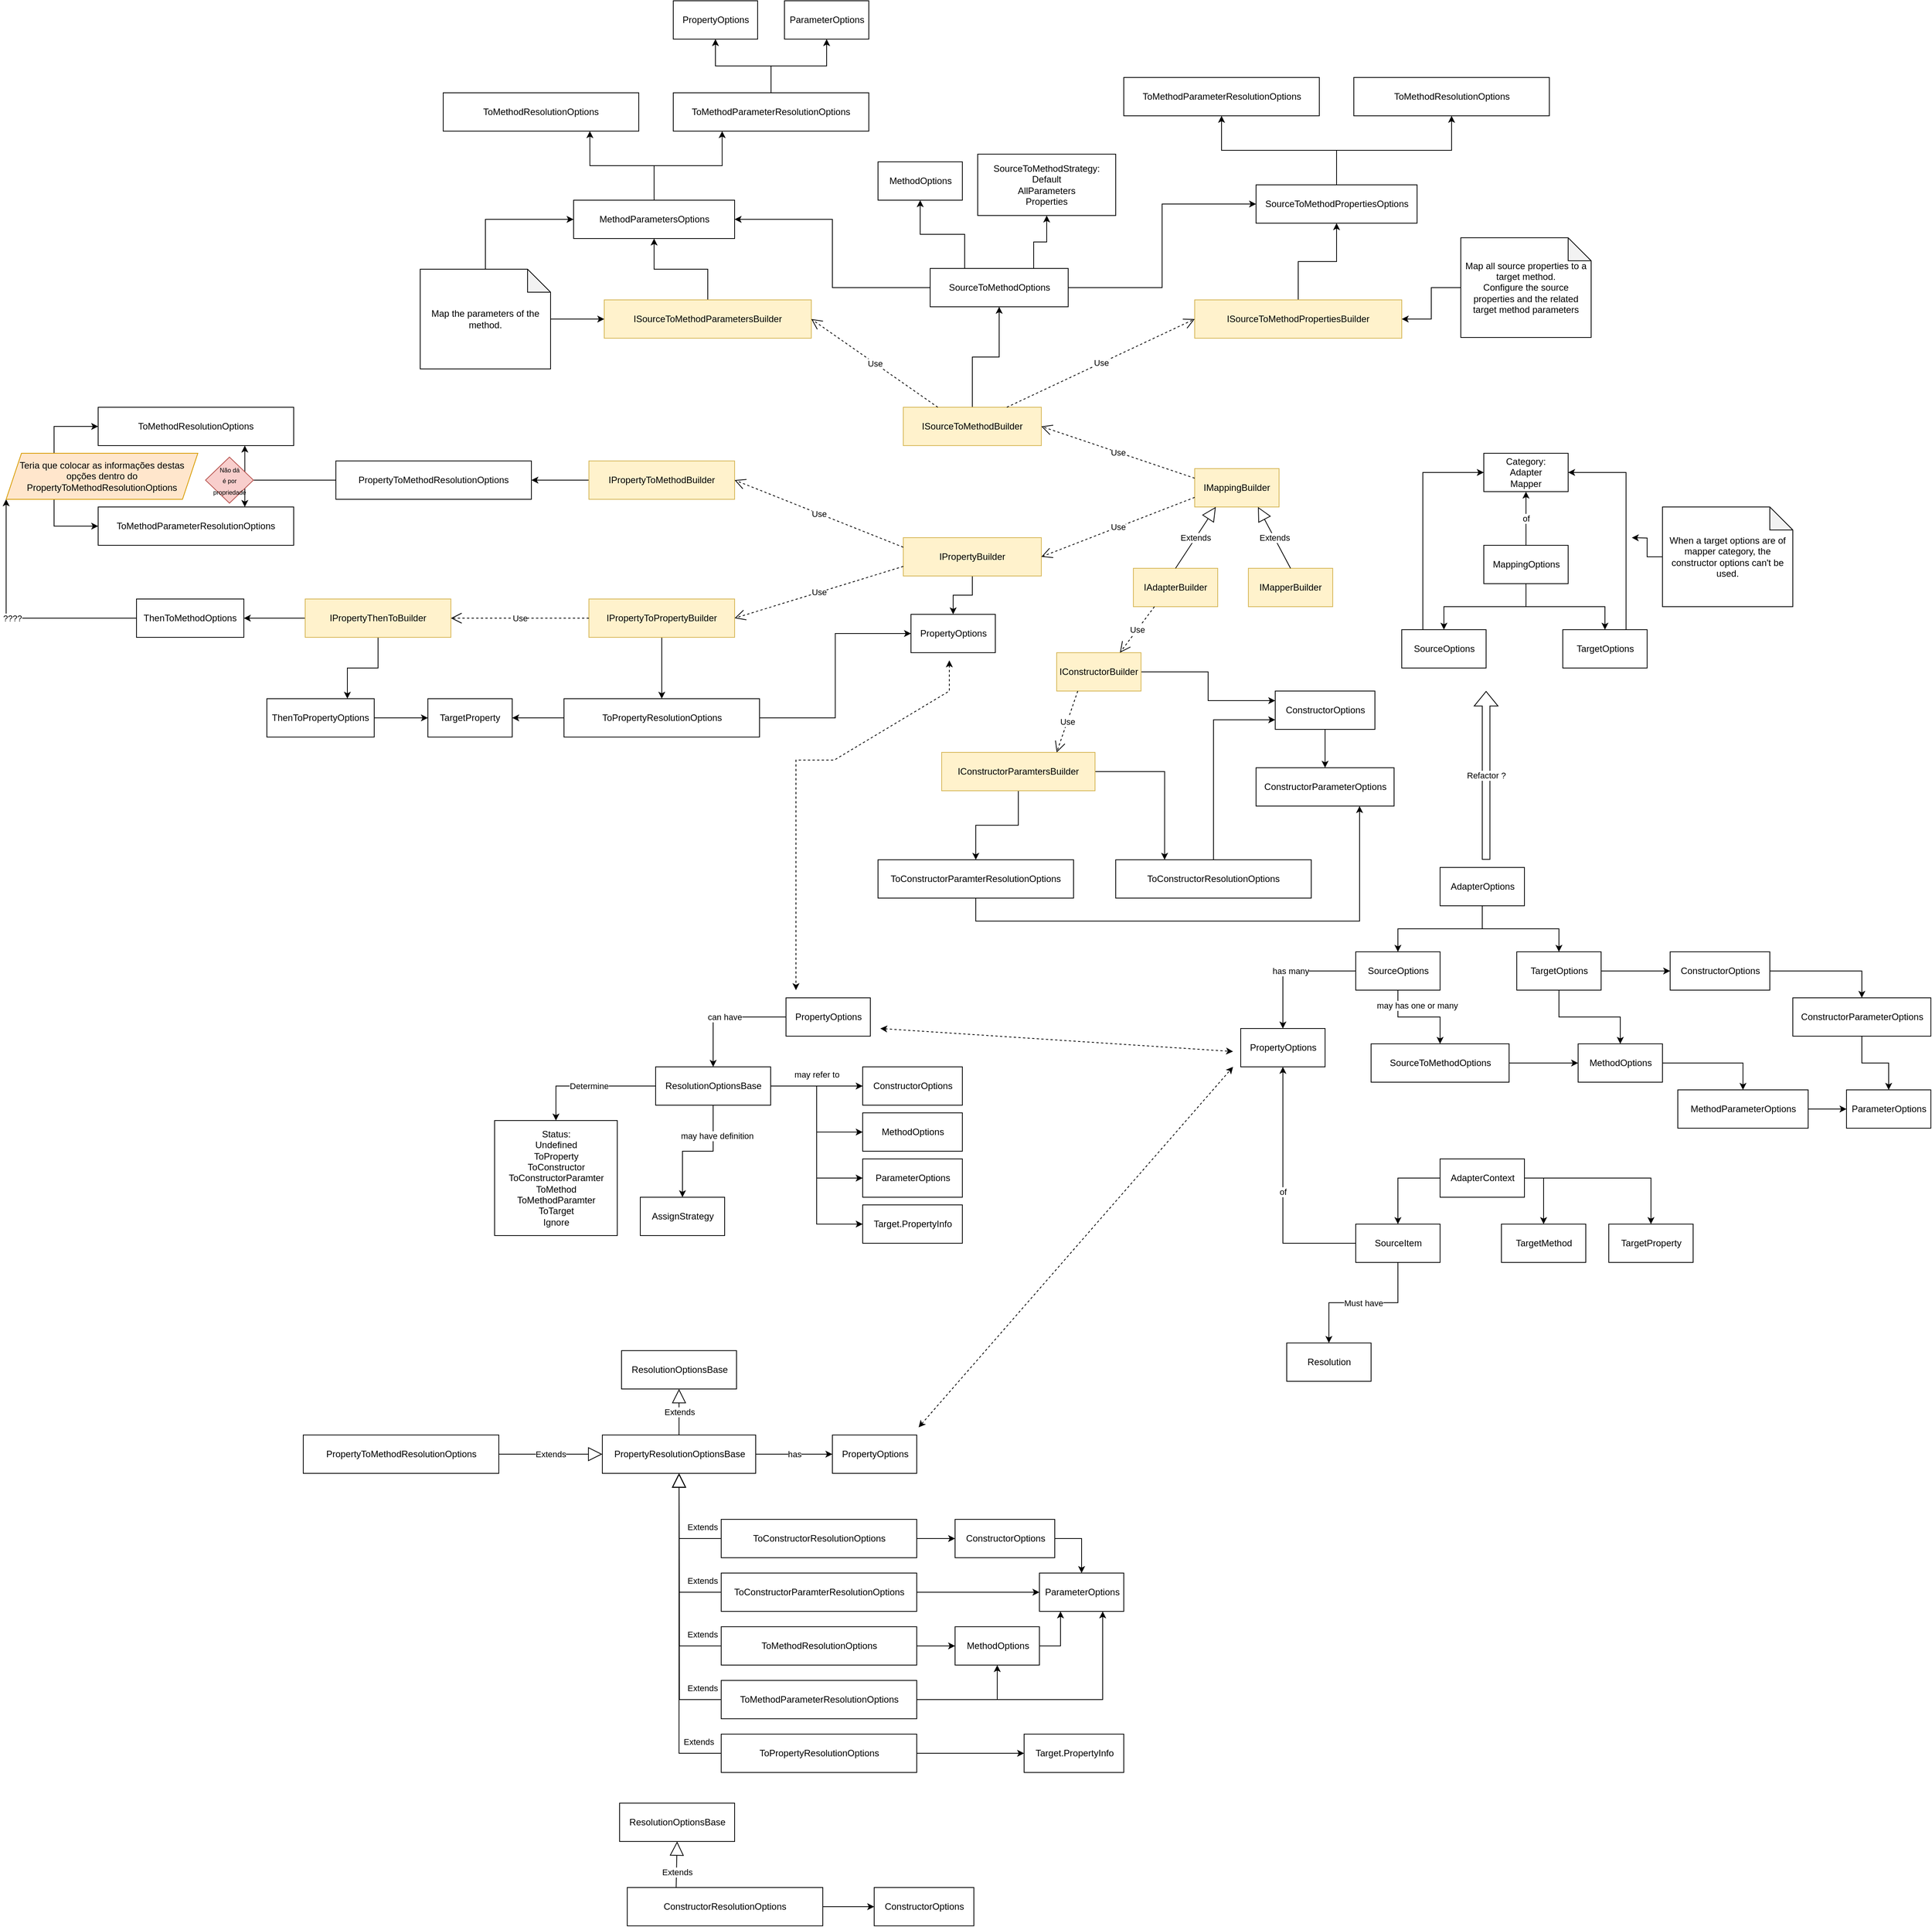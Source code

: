 <mxfile version="21.2.1" type="device">
  <diagram id="vq_wv0zzuL_Xbn3miVv_" name="Page-1">
    <mxGraphModel dx="3014" dy="1997" grid="1" gridSize="10" guides="1" tooltips="1" connect="1" arrows="1" fold="1" page="1" pageScale="1" pageWidth="827" pageHeight="1169" math="0" shadow="0">
      <root>
        <mxCell id="0" />
        <mxCell id="1" parent="0" />
        <mxCell id="pXdWZ2ubozuwfG-sVawZ-10" style="edgeStyle=orthogonalEdgeStyle;rounded=0;orthogonalLoop=1;jettySize=auto;html=1;entryX=0.5;entryY=0;entryDx=0;entryDy=0;" parent="1" source="pXdWZ2ubozuwfG-sVawZ-4" target="pXdWZ2ubozuwfG-sVawZ-8" edge="1">
          <mxGeometry relative="1" as="geometry" />
        </mxCell>
        <mxCell id="pXdWZ2ubozuwfG-sVawZ-11" style="edgeStyle=orthogonalEdgeStyle;rounded=0;orthogonalLoop=1;jettySize=auto;html=1;entryX=0.5;entryY=0;entryDx=0;entryDy=0;" parent="1" source="pXdWZ2ubozuwfG-sVawZ-4" target="pXdWZ2ubozuwfG-sVawZ-9" edge="1">
          <mxGeometry relative="1" as="geometry" />
        </mxCell>
        <mxCell id="pXdWZ2ubozuwfG-sVawZ-4" value="AdapterOptions" style="html=1;" parent="1" vertex="1">
          <mxGeometry x="320" y="70" width="110" height="50" as="geometry" />
        </mxCell>
        <mxCell id="pXdWZ2ubozuwfG-sVawZ-19" style="edgeStyle=orthogonalEdgeStyle;rounded=0;orthogonalLoop=1;jettySize=auto;html=1;entryX=0.5;entryY=0;entryDx=0;entryDy=0;" parent="1" source="pXdWZ2ubozuwfG-sVawZ-6" target="1iRqJwAMtjNGi-ZVY9wi-13" edge="1">
          <mxGeometry relative="1" as="geometry" />
        </mxCell>
        <mxCell id="pXdWZ2ubozuwfG-sVawZ-6" value="ConstructorOptions" style="html=1;" parent="1" vertex="1">
          <mxGeometry x="620" y="180" width="130" height="50" as="geometry" />
        </mxCell>
        <mxCell id="pXdWZ2ubozuwfG-sVawZ-16" style="edgeStyle=orthogonalEdgeStyle;rounded=0;orthogonalLoop=1;jettySize=auto;html=1;entryX=0;entryY=0.5;entryDx=0;entryDy=0;" parent="1" source="pXdWZ2ubozuwfG-sVawZ-7" target="pXdWZ2ubozuwfG-sVawZ-13" edge="1">
          <mxGeometry relative="1" as="geometry" />
        </mxCell>
        <mxCell id="pXdWZ2ubozuwfG-sVawZ-7" value="SourceToMethodOptions" style="html=1;" parent="1" vertex="1">
          <mxGeometry x="230" y="300" width="180" height="50" as="geometry" />
        </mxCell>
        <mxCell id="pXdWZ2ubozuwfG-sVawZ-15" value="may has one or many" style="edgeStyle=orthogonalEdgeStyle;rounded=0;orthogonalLoop=1;jettySize=auto;html=1;entryX=0.5;entryY=0;entryDx=0;entryDy=0;" parent="1" source="pXdWZ2ubozuwfG-sVawZ-8" target="pXdWZ2ubozuwfG-sVawZ-7" edge="1">
          <mxGeometry x="-0.04" y="15" relative="1" as="geometry">
            <mxPoint as="offset" />
          </mxGeometry>
        </mxCell>
        <mxCell id="pXdWZ2ubozuwfG-sVawZ-21" value="has many" style="edgeStyle=orthogonalEdgeStyle;rounded=0;orthogonalLoop=1;jettySize=auto;html=1;entryX=0.5;entryY=0;entryDx=0;entryDy=0;" parent="1" source="pXdWZ2ubozuwfG-sVawZ-8" target="pXdWZ2ubozuwfG-sVawZ-20" edge="1">
          <mxGeometry relative="1" as="geometry" />
        </mxCell>
        <mxCell id="pXdWZ2ubozuwfG-sVawZ-8" value="SourceOptions" style="html=1;" parent="1" vertex="1">
          <mxGeometry x="210" y="180" width="110" height="50" as="geometry" />
        </mxCell>
        <mxCell id="pXdWZ2ubozuwfG-sVawZ-12" style="edgeStyle=orthogonalEdgeStyle;rounded=0;orthogonalLoop=1;jettySize=auto;html=1;entryX=0;entryY=0.5;entryDx=0;entryDy=0;" parent="1" source="pXdWZ2ubozuwfG-sVawZ-9" target="pXdWZ2ubozuwfG-sVawZ-6" edge="1">
          <mxGeometry relative="1" as="geometry" />
        </mxCell>
        <mxCell id="pXdWZ2ubozuwfG-sVawZ-14" style="edgeStyle=orthogonalEdgeStyle;rounded=0;orthogonalLoop=1;jettySize=auto;html=1;entryX=0.5;entryY=0;entryDx=0;entryDy=0;" parent="1" source="pXdWZ2ubozuwfG-sVawZ-9" target="pXdWZ2ubozuwfG-sVawZ-13" edge="1">
          <mxGeometry relative="1" as="geometry" />
        </mxCell>
        <mxCell id="pXdWZ2ubozuwfG-sVawZ-9" value="TargetOptions" style="html=1;" parent="1" vertex="1">
          <mxGeometry x="420" y="180" width="110" height="50" as="geometry" />
        </mxCell>
        <mxCell id="1iRqJwAMtjNGi-ZVY9wi-15" style="edgeStyle=orthogonalEdgeStyle;rounded=0;orthogonalLoop=1;jettySize=auto;html=1;entryX=0.5;entryY=0;entryDx=0;entryDy=0;" parent="1" source="pXdWZ2ubozuwfG-sVawZ-13" target="1iRqJwAMtjNGi-ZVY9wi-12" edge="1">
          <mxGeometry relative="1" as="geometry" />
        </mxCell>
        <mxCell id="pXdWZ2ubozuwfG-sVawZ-13" value="MethodOptions" style="html=1;" parent="1" vertex="1">
          <mxGeometry x="500" y="300" width="110" height="50" as="geometry" />
        </mxCell>
        <mxCell id="pXdWZ2ubozuwfG-sVawZ-17" value="ParameterOptions" style="html=1;" parent="1" vertex="1">
          <mxGeometry x="850" y="360" width="110" height="50" as="geometry" />
        </mxCell>
        <mxCell id="pXdWZ2ubozuwfG-sVawZ-20" value="PropertyOptions" style="html=1;" parent="1" vertex="1">
          <mxGeometry x="60" y="280" width="110" height="50" as="geometry" />
        </mxCell>
        <mxCell id="pXdWZ2ubozuwfG-sVawZ-28" style="edgeStyle=orthogonalEdgeStyle;rounded=0;orthogonalLoop=1;jettySize=auto;html=1;entryX=0.5;entryY=0;entryDx=0;entryDy=0;exitX=0;exitY=0.5;exitDx=0;exitDy=0;" parent="1" source="pXdWZ2ubozuwfG-sVawZ-22" target="pXdWZ2ubozuwfG-sVawZ-23" edge="1">
          <mxGeometry relative="1" as="geometry" />
        </mxCell>
        <mxCell id="pXdWZ2ubozuwfG-sVawZ-29" style="edgeStyle=orthogonalEdgeStyle;rounded=0;orthogonalLoop=1;jettySize=auto;html=1;entryX=0.5;entryY=0;entryDx=0;entryDy=0;exitX=1;exitY=0.5;exitDx=0;exitDy=0;" parent="1" source="pXdWZ2ubozuwfG-sVawZ-22" target="pXdWZ2ubozuwfG-sVawZ-24" edge="1">
          <mxGeometry relative="1" as="geometry" />
        </mxCell>
        <mxCell id="pXdWZ2ubozuwfG-sVawZ-31" style="edgeStyle=orthogonalEdgeStyle;rounded=0;orthogonalLoop=1;jettySize=auto;html=1;entryX=0.5;entryY=0;entryDx=0;entryDy=0;" parent="1" source="pXdWZ2ubozuwfG-sVawZ-22" target="pXdWZ2ubozuwfG-sVawZ-30" edge="1">
          <mxGeometry relative="1" as="geometry" />
        </mxCell>
        <mxCell id="pXdWZ2ubozuwfG-sVawZ-22" value="AdapterContext" style="html=1;" parent="1" vertex="1">
          <mxGeometry x="320" y="450" width="110" height="50" as="geometry" />
        </mxCell>
        <mxCell id="pXdWZ2ubozuwfG-sVawZ-25" value="of" style="edgeStyle=orthogonalEdgeStyle;rounded=0;orthogonalLoop=1;jettySize=auto;html=1;entryX=0.5;entryY=1;entryDx=0;entryDy=0;" parent="1" source="pXdWZ2ubozuwfG-sVawZ-23" target="pXdWZ2ubozuwfG-sVawZ-20" edge="1">
          <mxGeometry relative="1" as="geometry" />
        </mxCell>
        <mxCell id="pXdWZ2ubozuwfG-sVawZ-27" value="Must have" style="edgeStyle=orthogonalEdgeStyle;rounded=0;orthogonalLoop=1;jettySize=auto;html=1;entryX=0.5;entryY=0;entryDx=0;entryDy=0;exitX=0.5;exitY=1;exitDx=0;exitDy=0;" parent="1" source="pXdWZ2ubozuwfG-sVawZ-23" target="pXdWZ2ubozuwfG-sVawZ-26" edge="1">
          <mxGeometry relative="1" as="geometry" />
        </mxCell>
        <mxCell id="pXdWZ2ubozuwfG-sVawZ-23" value="SourceItem" style="html=1;" parent="1" vertex="1">
          <mxGeometry x="210" y="535" width="110" height="50" as="geometry" />
        </mxCell>
        <mxCell id="pXdWZ2ubozuwfG-sVawZ-24" value="TargetMethod" style="html=1;" parent="1" vertex="1">
          <mxGeometry x="400" y="535" width="110" height="50" as="geometry" />
        </mxCell>
        <mxCell id="pXdWZ2ubozuwfG-sVawZ-26" value="Resolution" style="html=1;" parent="1" vertex="1">
          <mxGeometry x="120" y="690" width="110" height="50" as="geometry" />
        </mxCell>
        <mxCell id="pXdWZ2ubozuwfG-sVawZ-30" value="TargetProperty" style="html=1;" parent="1" vertex="1">
          <mxGeometry x="540" y="535" width="110" height="50" as="geometry" />
        </mxCell>
        <mxCell id="RJ4JzEp8g_9LxDjNHYHR-3" value="can have" style="edgeStyle=orthogonalEdgeStyle;rounded=0;orthogonalLoop=1;jettySize=auto;html=1;entryX=0.5;entryY=0;entryDx=0;entryDy=0;" parent="1" source="RJ4JzEp8g_9LxDjNHYHR-1" target="RJ4JzEp8g_9LxDjNHYHR-2" edge="1">
          <mxGeometry relative="1" as="geometry" />
        </mxCell>
        <mxCell id="RJ4JzEp8g_9LxDjNHYHR-1" value="PropertyOptions" style="html=1;" parent="1" vertex="1">
          <mxGeometry x="-533" y="240" width="110" height="50" as="geometry" />
        </mxCell>
        <mxCell id="RJ4JzEp8g_9LxDjNHYHR-5" value="Determine" style="edgeStyle=orthogonalEdgeStyle;rounded=0;orthogonalLoop=1;jettySize=auto;html=1;entryX=0.5;entryY=0;entryDx=0;entryDy=0;" parent="1" source="RJ4JzEp8g_9LxDjNHYHR-2" target="RJ4JzEp8g_9LxDjNHYHR-4" edge="1">
          <mxGeometry relative="1" as="geometry" />
        </mxCell>
        <mxCell id="RJ4JzEp8g_9LxDjNHYHR-8" value="may have definition" style="edgeStyle=orthogonalEdgeStyle;rounded=0;orthogonalLoop=1;jettySize=auto;html=1;entryX=0.5;entryY=0;entryDx=0;entryDy=0;" parent="1" source="RJ4JzEp8g_9LxDjNHYHR-2" target="RJ4JzEp8g_9LxDjNHYHR-7" edge="1">
          <mxGeometry x="-0.5" y="5" relative="1" as="geometry">
            <mxPoint as="offset" />
          </mxGeometry>
        </mxCell>
        <mxCell id="RJ4JzEp8g_9LxDjNHYHR-16" value="may refer to" style="edgeStyle=orthogonalEdgeStyle;rounded=0;orthogonalLoop=1;jettySize=auto;html=1;entryX=0;entryY=0.5;entryDx=0;entryDy=0;" parent="1" source="RJ4JzEp8g_9LxDjNHYHR-2" target="RJ4JzEp8g_9LxDjNHYHR-10" edge="1">
          <mxGeometry y="15" relative="1" as="geometry">
            <mxPoint as="offset" />
          </mxGeometry>
        </mxCell>
        <mxCell id="RJ4JzEp8g_9LxDjNHYHR-17" style="edgeStyle=orthogonalEdgeStyle;rounded=0;orthogonalLoop=1;jettySize=auto;html=1;entryX=0;entryY=0.5;entryDx=0;entryDy=0;" parent="1" source="RJ4JzEp8g_9LxDjNHYHR-2" target="RJ4JzEp8g_9LxDjNHYHR-13" edge="1">
          <mxGeometry relative="1" as="geometry" />
        </mxCell>
        <mxCell id="RJ4JzEp8g_9LxDjNHYHR-18" style="edgeStyle=orthogonalEdgeStyle;rounded=0;orthogonalLoop=1;jettySize=auto;html=1;entryX=0;entryY=0.5;entryDx=0;entryDy=0;" parent="1" source="RJ4JzEp8g_9LxDjNHYHR-2" target="RJ4JzEp8g_9LxDjNHYHR-14" edge="1">
          <mxGeometry relative="1" as="geometry" />
        </mxCell>
        <mxCell id="RJ4JzEp8g_9LxDjNHYHR-20" style="edgeStyle=orthogonalEdgeStyle;rounded=0;orthogonalLoop=1;jettySize=auto;html=1;entryX=0;entryY=0.5;entryDx=0;entryDy=0;" parent="1" source="RJ4JzEp8g_9LxDjNHYHR-2" target="RJ4JzEp8g_9LxDjNHYHR-19" edge="1">
          <mxGeometry relative="1" as="geometry" />
        </mxCell>
        <mxCell id="RJ4JzEp8g_9LxDjNHYHR-2" value="ResolutionOptionsBase" style="html=1;" parent="1" vertex="1">
          <mxGeometry x="-703" y="330" width="150" height="50" as="geometry" />
        </mxCell>
        <mxCell id="RJ4JzEp8g_9LxDjNHYHR-4" value="Status:&lt;br&gt;Undefined&lt;br&gt;ToProperty&lt;br&gt;ToConstructor&lt;br&gt;ToConstructorParamter&lt;br&gt;ToMethod&lt;br&gt;ToMethodParamter&lt;br&gt;ToTarget&lt;br&gt;Ignore" style="html=1;" parent="1" vertex="1">
          <mxGeometry x="-913" y="400" width="160" height="150" as="geometry" />
        </mxCell>
        <mxCell id="RJ4JzEp8g_9LxDjNHYHR-7" value="AssignStrategy" style="html=1;" parent="1" vertex="1">
          <mxGeometry x="-723" y="500" width="110" height="50" as="geometry" />
        </mxCell>
        <mxCell id="RJ4JzEp8g_9LxDjNHYHR-10" value="ConstructorOptions" style="html=1;" parent="1" vertex="1">
          <mxGeometry x="-433" y="330" width="130" height="50" as="geometry" />
        </mxCell>
        <mxCell id="RJ4JzEp8g_9LxDjNHYHR-13" value="MethodOptions" style="html=1;" parent="1" vertex="1">
          <mxGeometry x="-433" y="390" width="130" height="50" as="geometry" />
        </mxCell>
        <mxCell id="RJ4JzEp8g_9LxDjNHYHR-14" value="ParameterOptions" style="html=1;" parent="1" vertex="1">
          <mxGeometry x="-433" y="450" width="130" height="50" as="geometry" />
        </mxCell>
        <mxCell id="RJ4JzEp8g_9LxDjNHYHR-19" value="Target.PropertyInfo" style="html=1;" parent="1" vertex="1">
          <mxGeometry x="-433" y="510" width="130" height="50" as="geometry" />
        </mxCell>
        <mxCell id="4p3TJnHMyskBEbKvYMfw-4" value="of" style="edgeStyle=orthogonalEdgeStyle;rounded=0;orthogonalLoop=1;jettySize=auto;html=1;entryX=0.5;entryY=1;entryDx=0;entryDy=0;" parent="1" source="4p3TJnHMyskBEbKvYMfw-1" target="4p3TJnHMyskBEbKvYMfw-3" edge="1">
          <mxGeometry relative="1" as="geometry" />
        </mxCell>
        <mxCell id="4p3TJnHMyskBEbKvYMfw-7" style="edgeStyle=orthogonalEdgeStyle;rounded=0;orthogonalLoop=1;jettySize=auto;html=1;entryX=0.5;entryY=0;entryDx=0;entryDy=0;" parent="1" source="4p3TJnHMyskBEbKvYMfw-1" target="4p3TJnHMyskBEbKvYMfw-5" edge="1">
          <mxGeometry relative="1" as="geometry" />
        </mxCell>
        <mxCell id="4p3TJnHMyskBEbKvYMfw-8" style="edgeStyle=orthogonalEdgeStyle;rounded=0;orthogonalLoop=1;jettySize=auto;html=1;entryX=0.5;entryY=0;entryDx=0;entryDy=0;" parent="1" source="4p3TJnHMyskBEbKvYMfw-1" target="4p3TJnHMyskBEbKvYMfw-6" edge="1">
          <mxGeometry relative="1" as="geometry" />
        </mxCell>
        <mxCell id="4p3TJnHMyskBEbKvYMfw-1" value="MappingOptions" style="html=1;" parent="1" vertex="1">
          <mxGeometry x="377" y="-350" width="110" height="50" as="geometry" />
        </mxCell>
        <mxCell id="4p3TJnHMyskBEbKvYMfw-3" value="Category:&lt;br&gt;Adapter&lt;br&gt;Mapper" style="html=1;whiteSpace=wrap;" parent="1" vertex="1">
          <mxGeometry x="377" y="-470" width="110" height="50" as="geometry" />
        </mxCell>
        <mxCell id="4p3TJnHMyskBEbKvYMfw-11" style="edgeStyle=orthogonalEdgeStyle;rounded=0;orthogonalLoop=1;jettySize=auto;html=1;entryX=0;entryY=0.5;entryDx=0;entryDy=0;exitX=0.25;exitY=0;exitDx=0;exitDy=0;" parent="1" source="4p3TJnHMyskBEbKvYMfw-5" target="4p3TJnHMyskBEbKvYMfw-3" edge="1">
          <mxGeometry relative="1" as="geometry" />
        </mxCell>
        <mxCell id="4p3TJnHMyskBEbKvYMfw-5" value="SourceOptions" style="html=1;" parent="1" vertex="1">
          <mxGeometry x="270" y="-240" width="110" height="50" as="geometry" />
        </mxCell>
        <mxCell id="4p3TJnHMyskBEbKvYMfw-12" style="edgeStyle=orthogonalEdgeStyle;rounded=0;orthogonalLoop=1;jettySize=auto;html=1;entryX=1;entryY=0.5;entryDx=0;entryDy=0;exitX=0.75;exitY=0;exitDx=0;exitDy=0;" parent="1" source="4p3TJnHMyskBEbKvYMfw-6" target="4p3TJnHMyskBEbKvYMfw-3" edge="1">
          <mxGeometry relative="1" as="geometry" />
        </mxCell>
        <mxCell id="4p3TJnHMyskBEbKvYMfw-6" value="TargetOptions" style="html=1;" parent="1" vertex="1">
          <mxGeometry x="480" y="-240" width="110" height="50" as="geometry" />
        </mxCell>
        <mxCell id="4p3TJnHMyskBEbKvYMfw-10" value="Refactor ?" style="shape=flexArrow;endArrow=classic;html=1;rounded=0;" parent="1" edge="1">
          <mxGeometry width="50" height="50" relative="1" as="geometry">
            <mxPoint x="380" y="60" as="sourcePoint" />
            <mxPoint x="380" y="-160" as="targetPoint" />
          </mxGeometry>
        </mxCell>
        <mxCell id="4p3TJnHMyskBEbKvYMfw-14" style="edgeStyle=orthogonalEdgeStyle;rounded=0;orthogonalLoop=1;jettySize=auto;html=1;" parent="1" source="4p3TJnHMyskBEbKvYMfw-13" edge="1">
          <mxGeometry relative="1" as="geometry">
            <mxPoint x="570" y="-360" as="targetPoint" />
          </mxGeometry>
        </mxCell>
        <mxCell id="4p3TJnHMyskBEbKvYMfw-13" value="When a target options are of mapper category, the constructor options can&#39;t be used." style="shape=note;whiteSpace=wrap;html=1;backgroundOutline=1;darkOpacity=0.05;" parent="1" vertex="1">
          <mxGeometry x="610" y="-400" width="170" height="130" as="geometry" />
        </mxCell>
        <mxCell id="4p3TJnHMyskBEbKvYMfw-15" value="IMappingBuilder" style="html=1;whiteSpace=wrap;fillColor=#fff2cc;strokeColor=#d6b656;" parent="1" vertex="1">
          <mxGeometry y="-450" width="110" height="50" as="geometry" />
        </mxCell>
        <mxCell id="4p3TJnHMyskBEbKvYMfw-17" value="IAdapterBuilder" style="html=1;whiteSpace=wrap;fillColor=#fff2cc;strokeColor=#d6b656;" parent="1" vertex="1">
          <mxGeometry x="-80" y="-320" width="110" height="50" as="geometry" />
        </mxCell>
        <mxCell id="4p3TJnHMyskBEbKvYMfw-18" value="IMapperBuilder" style="html=1;whiteSpace=wrap;fillColor=#fff2cc;strokeColor=#d6b656;" parent="1" vertex="1">
          <mxGeometry x="70" y="-320" width="110" height="50" as="geometry" />
        </mxCell>
        <mxCell id="4p3TJnHMyskBEbKvYMfw-19" value="Extends" style="endArrow=block;endSize=16;endFill=0;html=1;rounded=0;entryX=0.25;entryY=1;entryDx=0;entryDy=0;exitX=0.5;exitY=0;exitDx=0;exitDy=0;" parent="1" source="4p3TJnHMyskBEbKvYMfw-17" target="4p3TJnHMyskBEbKvYMfw-15" edge="1">
          <mxGeometry width="160" relative="1" as="geometry">
            <mxPoint x="-40" y="-370" as="sourcePoint" />
            <mxPoint x="120" y="-370" as="targetPoint" />
          </mxGeometry>
        </mxCell>
        <mxCell id="4p3TJnHMyskBEbKvYMfw-20" value="Extends" style="endArrow=block;endSize=16;endFill=0;html=1;rounded=0;entryX=0.75;entryY=1;entryDx=0;entryDy=0;exitX=0.5;exitY=0;exitDx=0;exitDy=0;" parent="1" source="4p3TJnHMyskBEbKvYMfw-18" target="4p3TJnHMyskBEbKvYMfw-15" edge="1">
          <mxGeometry width="160" relative="1" as="geometry">
            <mxPoint x="-15" y="-330" as="sourcePoint" />
            <mxPoint x="38" y="-390" as="targetPoint" />
          </mxGeometry>
        </mxCell>
        <mxCell id="1iRqJwAMtjNGi-ZVY9wi-11" style="edgeStyle=orthogonalEdgeStyle;rounded=0;orthogonalLoop=1;jettySize=auto;html=1;entryX=0;entryY=0.25;entryDx=0;entryDy=0;" parent="1" source="4p3TJnHMyskBEbKvYMfw-21" target="1iRqJwAMtjNGi-ZVY9wi-10" edge="1">
          <mxGeometry relative="1" as="geometry" />
        </mxCell>
        <mxCell id="4p3TJnHMyskBEbKvYMfw-21" value="IConstructorBuilder" style="html=1;whiteSpace=wrap;fillColor=#fff2cc;strokeColor=#d6b656;" parent="1" vertex="1">
          <mxGeometry x="-180" y="-210" width="110" height="50" as="geometry" />
        </mxCell>
        <mxCell id="4p3TJnHMyskBEbKvYMfw-22" value="Use" style="endArrow=open;endSize=12;dashed=1;html=1;rounded=0;exitX=0.25;exitY=1;exitDx=0;exitDy=0;entryX=0.75;entryY=0;entryDx=0;entryDy=0;" parent="1" source="4p3TJnHMyskBEbKvYMfw-17" target="4p3TJnHMyskBEbKvYMfw-21" edge="1">
          <mxGeometry width="160" relative="1" as="geometry">
            <mxPoint x="-90" y="-180" as="sourcePoint" />
            <mxPoint x="70" y="-180" as="targetPoint" />
          </mxGeometry>
        </mxCell>
        <mxCell id="4p3TJnHMyskBEbKvYMfw-36" style="edgeStyle=orthogonalEdgeStyle;rounded=0;orthogonalLoop=1;jettySize=auto;html=1;entryX=0.5;entryY=1;entryDx=0;entryDy=0;" parent="1" source="4p3TJnHMyskBEbKvYMfw-23" target="4p3TJnHMyskBEbKvYMfw-35" edge="1">
          <mxGeometry relative="1" as="geometry" />
        </mxCell>
        <mxCell id="4p3TJnHMyskBEbKvYMfw-23" value="ISourceToMethodBuilder" style="html=1;whiteSpace=wrap;fillColor=#fff2cc;strokeColor=#d6b656;" parent="1" vertex="1">
          <mxGeometry x="-380" y="-530" width="180" height="50" as="geometry" />
        </mxCell>
        <mxCell id="4p3TJnHMyskBEbKvYMfw-34" style="edgeStyle=orthogonalEdgeStyle;rounded=0;orthogonalLoop=1;jettySize=auto;html=1;entryX=0.5;entryY=0;entryDx=0;entryDy=0;" parent="1" source="4p3TJnHMyskBEbKvYMfw-24" target="4p3TJnHMyskBEbKvYMfw-33" edge="1">
          <mxGeometry relative="1" as="geometry" />
        </mxCell>
        <mxCell id="4p3TJnHMyskBEbKvYMfw-24" value="IPropertyBuilder" style="html=1;whiteSpace=wrap;fillColor=#fff2cc;strokeColor=#d6b656;" parent="1" vertex="1">
          <mxGeometry x="-380" y="-360" width="180" height="50" as="geometry" />
        </mxCell>
        <mxCell id="4p3TJnHMyskBEbKvYMfw-25" value="Use" style="endArrow=open;endSize=12;dashed=1;html=1;rounded=0;exitX=0;exitY=0.25;exitDx=0;exitDy=0;entryX=1;entryY=0.5;entryDx=0;entryDy=0;" parent="1" source="4p3TJnHMyskBEbKvYMfw-15" target="4p3TJnHMyskBEbKvYMfw-23" edge="1">
          <mxGeometry width="160" relative="1" as="geometry">
            <mxPoint x="-65" y="-460" as="sourcePoint" />
            <mxPoint x="-110" y="-400" as="targetPoint" />
          </mxGeometry>
        </mxCell>
        <mxCell id="4p3TJnHMyskBEbKvYMfw-26" value="Use" style="endArrow=open;endSize=12;dashed=1;html=1;rounded=0;exitX=0;exitY=0.75;exitDx=0;exitDy=0;entryX=1;entryY=0.5;entryDx=0;entryDy=0;" parent="1" source="4p3TJnHMyskBEbKvYMfw-15" target="4p3TJnHMyskBEbKvYMfw-24" edge="1">
          <mxGeometry width="160" relative="1" as="geometry">
            <mxPoint x="10" y="-427" as="sourcePoint" />
            <mxPoint x="-180" y="-445" as="targetPoint" />
          </mxGeometry>
        </mxCell>
        <mxCell id="wlzRSaJoVuHa8XaDKaRu-43" style="edgeStyle=orthogonalEdgeStyle;rounded=0;orthogonalLoop=1;jettySize=auto;html=1;entryX=0.5;entryY=0;entryDx=0;entryDy=0;" parent="1" source="4p3TJnHMyskBEbKvYMfw-27" target="wlzRSaJoVuHa8XaDKaRu-42" edge="1">
          <mxGeometry relative="1" as="geometry" />
        </mxCell>
        <mxCell id="4p3TJnHMyskBEbKvYMfw-27" value="IPropertyToPropertyBuilder" style="html=1;whiteSpace=wrap;fillColor=#fff2cc;strokeColor=#d6b656;" parent="1" vertex="1">
          <mxGeometry x="-790" y="-280" width="190" height="50" as="geometry" />
        </mxCell>
        <mxCell id="wlzRSaJoVuHa8XaDKaRu-36" style="edgeStyle=orthogonalEdgeStyle;rounded=0;orthogonalLoop=1;jettySize=auto;html=1;entryX=1;entryY=0.5;entryDx=0;entryDy=0;" parent="1" source="4p3TJnHMyskBEbKvYMfw-28" target="wlzRSaJoVuHa8XaDKaRu-35" edge="1">
          <mxGeometry relative="1" as="geometry" />
        </mxCell>
        <mxCell id="4p3TJnHMyskBEbKvYMfw-28" value="IPropertyToMethodBuilder" style="html=1;whiteSpace=wrap;fillColor=#fff2cc;strokeColor=#d6b656;" parent="1" vertex="1">
          <mxGeometry x="-790" y="-460" width="190" height="50" as="geometry" />
        </mxCell>
        <mxCell id="wlzRSaJoVuHa8XaDKaRu-49" style="edgeStyle=orthogonalEdgeStyle;rounded=0;orthogonalLoop=1;jettySize=auto;html=1;entryX=0.75;entryY=0;entryDx=0;entryDy=0;" parent="1" source="4p3TJnHMyskBEbKvYMfw-29" target="wlzRSaJoVuHa8XaDKaRu-48" edge="1">
          <mxGeometry relative="1" as="geometry" />
        </mxCell>
        <mxCell id="wlzRSaJoVuHa8XaDKaRu-52" style="edgeStyle=orthogonalEdgeStyle;rounded=0;orthogonalLoop=1;jettySize=auto;html=1;entryX=1;entryY=0.5;entryDx=0;entryDy=0;" parent="1" source="4p3TJnHMyskBEbKvYMfw-29" target="wlzRSaJoVuHa8XaDKaRu-51" edge="1">
          <mxGeometry relative="1" as="geometry" />
        </mxCell>
        <mxCell id="4p3TJnHMyskBEbKvYMfw-29" value="IPropertyThenToBuilder" style="html=1;whiteSpace=wrap;fillColor=#fff2cc;strokeColor=#d6b656;" parent="1" vertex="1">
          <mxGeometry x="-1160" y="-280" width="190" height="50" as="geometry" />
        </mxCell>
        <mxCell id="4p3TJnHMyskBEbKvYMfw-30" value="Use" style="endArrow=open;endSize=12;dashed=1;html=1;rounded=0;entryX=1;entryY=0.5;entryDx=0;entryDy=0;exitX=0;exitY=0.75;exitDx=0;exitDy=0;" parent="1" source="4p3TJnHMyskBEbKvYMfw-24" target="4p3TJnHMyskBEbKvYMfw-27" edge="1">
          <mxGeometry width="160" relative="1" as="geometry">
            <mxPoint x="-490" y="-300" as="sourcePoint" />
            <mxPoint x="-480" y="-330" as="targetPoint" />
          </mxGeometry>
        </mxCell>
        <mxCell id="4p3TJnHMyskBEbKvYMfw-31" value="Use" style="endArrow=open;endSize=12;dashed=1;html=1;rounded=0;exitX=0;exitY=0.25;exitDx=0;exitDy=0;entryX=1;entryY=0.5;entryDx=0;entryDy=0;" parent="1" source="4p3TJnHMyskBEbKvYMfw-24" target="4p3TJnHMyskBEbKvYMfw-28" edge="1">
          <mxGeometry width="160" relative="1" as="geometry">
            <mxPoint x="-370" y="-337" as="sourcePoint" />
            <mxPoint x="-480" y="-345" as="targetPoint" />
          </mxGeometry>
        </mxCell>
        <mxCell id="4p3TJnHMyskBEbKvYMfw-32" value="Use" style="endArrow=open;endSize=12;dashed=1;html=1;rounded=0;entryX=1;entryY=0.5;entryDx=0;entryDy=0;exitX=0;exitY=0.5;exitDx=0;exitDy=0;" parent="1" source="4p3TJnHMyskBEbKvYMfw-27" target="4p3TJnHMyskBEbKvYMfw-29" edge="1">
          <mxGeometry width="160" relative="1" as="geometry">
            <mxPoint x="-490" y="-330" as="sourcePoint" />
            <mxPoint x="-480" y="-275" as="targetPoint" />
          </mxGeometry>
        </mxCell>
        <mxCell id="4p3TJnHMyskBEbKvYMfw-33" value="PropertyOptions" style="html=1;" parent="1" vertex="1">
          <mxGeometry x="-370" y="-260" width="110" height="50" as="geometry" />
        </mxCell>
        <mxCell id="wlzRSaJoVuHa8XaDKaRu-8" style="edgeStyle=orthogonalEdgeStyle;rounded=0;orthogonalLoop=1;jettySize=auto;html=1;entryX=0.5;entryY=1;entryDx=0;entryDy=0;exitX=0.75;exitY=0;exitDx=0;exitDy=0;" parent="1" source="4p3TJnHMyskBEbKvYMfw-35" target="wlzRSaJoVuHa8XaDKaRu-7" edge="1">
          <mxGeometry relative="1" as="geometry" />
        </mxCell>
        <mxCell id="wlzRSaJoVuHa8XaDKaRu-16" style="edgeStyle=orthogonalEdgeStyle;rounded=0;orthogonalLoop=1;jettySize=auto;html=1;entryX=0.5;entryY=1;entryDx=0;entryDy=0;exitX=0.25;exitY=0;exitDx=0;exitDy=0;" parent="1" source="4p3TJnHMyskBEbKvYMfw-35" target="wlzRSaJoVuHa8XaDKaRu-15" edge="1">
          <mxGeometry relative="1" as="geometry" />
        </mxCell>
        <mxCell id="wlzRSaJoVuHa8XaDKaRu-24" style="edgeStyle=orthogonalEdgeStyle;rounded=0;orthogonalLoop=1;jettySize=auto;html=1;entryX=1;entryY=0.5;entryDx=0;entryDy=0;" parent="1" source="4p3TJnHMyskBEbKvYMfw-35" target="wlzRSaJoVuHa8XaDKaRu-11" edge="1">
          <mxGeometry relative="1" as="geometry" />
        </mxCell>
        <mxCell id="wlzRSaJoVuHa8XaDKaRu-25" style="edgeStyle=orthogonalEdgeStyle;rounded=0;orthogonalLoop=1;jettySize=auto;html=1;exitX=1;exitY=0.5;exitDx=0;exitDy=0;entryX=0;entryY=0.5;entryDx=0;entryDy=0;" parent="1" source="4p3TJnHMyskBEbKvYMfw-35" target="wlzRSaJoVuHa8XaDKaRu-9" edge="1">
          <mxGeometry relative="1" as="geometry" />
        </mxCell>
        <mxCell id="4p3TJnHMyskBEbKvYMfw-35" value="SourceToMethodOptions" style="html=1;" parent="1" vertex="1">
          <mxGeometry x="-345" y="-711" width="180" height="50" as="geometry" />
        </mxCell>
        <mxCell id="4p3TJnHMyskBEbKvYMfw-51" value="has" style="edgeStyle=orthogonalEdgeStyle;rounded=0;orthogonalLoop=1;jettySize=auto;html=1;entryX=0;entryY=0.5;entryDx=0;entryDy=0;" parent="1" source="4p3TJnHMyskBEbKvYMfw-37" target="4p3TJnHMyskBEbKvYMfw-47" edge="1">
          <mxGeometry relative="1" as="geometry" />
        </mxCell>
        <mxCell id="4p3TJnHMyskBEbKvYMfw-37" value="PropertyResolutionOptionsBase" style="html=1;" parent="1" vertex="1">
          <mxGeometry x="-772.5" y="810" width="200" height="50" as="geometry" />
        </mxCell>
        <mxCell id="4p3TJnHMyskBEbKvYMfw-54" style="edgeStyle=orthogonalEdgeStyle;rounded=0;orthogonalLoop=1;jettySize=auto;html=1;entryX=0;entryY=0.5;entryDx=0;entryDy=0;" parent="1" source="4p3TJnHMyskBEbKvYMfw-38" target="4p3TJnHMyskBEbKvYMfw-52" edge="1">
          <mxGeometry relative="1" as="geometry" />
        </mxCell>
        <mxCell id="4p3TJnHMyskBEbKvYMfw-38" value="ToConstructorResolutionOptions" style="html=1;whiteSpace=wrap;" parent="1" vertex="1">
          <mxGeometry x="-617.5" y="920" width="255" height="50" as="geometry" />
        </mxCell>
        <mxCell id="4p3TJnHMyskBEbKvYMfw-39" value="Extends" style="endArrow=block;endSize=16;endFill=0;html=1;rounded=0;entryX=0.5;entryY=1;entryDx=0;entryDy=0;exitX=0;exitY=0.5;exitDx=0;exitDy=0;edgeStyle=orthogonalEdgeStyle;" parent="1" source="4p3TJnHMyskBEbKvYMfw-38" target="4p3TJnHMyskBEbKvYMfw-37" edge="1">
          <mxGeometry x="-0.643" y="-15" width="160" relative="1" as="geometry">
            <mxPoint x="-632.5" y="890" as="sourcePoint" />
            <mxPoint x="-172.5" y="850" as="targetPoint" />
            <mxPoint as="offset" />
          </mxGeometry>
        </mxCell>
        <mxCell id="4p3TJnHMyskBEbKvYMfw-60" style="edgeStyle=orthogonalEdgeStyle;rounded=0;orthogonalLoop=1;jettySize=auto;html=1;entryX=0.75;entryY=1;entryDx=0;entryDy=0;" parent="1" source="4p3TJnHMyskBEbKvYMfw-40" target="4p3TJnHMyskBEbKvYMfw-53" edge="1">
          <mxGeometry relative="1" as="geometry" />
        </mxCell>
        <mxCell id="4p3TJnHMyskBEbKvYMfw-61" style="edgeStyle=orthogonalEdgeStyle;rounded=0;orthogonalLoop=1;jettySize=auto;html=1;entryX=0.5;entryY=1;entryDx=0;entryDy=0;" parent="1" source="4p3TJnHMyskBEbKvYMfw-40" target="4p3TJnHMyskBEbKvYMfw-57" edge="1">
          <mxGeometry relative="1" as="geometry" />
        </mxCell>
        <mxCell id="4p3TJnHMyskBEbKvYMfw-40" value="ToMethodParameterResolutionOptions" style="html=1;whiteSpace=wrap;" parent="1" vertex="1">
          <mxGeometry x="-617.5" y="1130" width="255" height="50" as="geometry" />
        </mxCell>
        <mxCell id="4p3TJnHMyskBEbKvYMfw-56" style="edgeStyle=orthogonalEdgeStyle;rounded=0;orthogonalLoop=1;jettySize=auto;html=1;entryX=0;entryY=0.5;entryDx=0;entryDy=0;" parent="1" source="4p3TJnHMyskBEbKvYMfw-41" target="4p3TJnHMyskBEbKvYMfw-53" edge="1">
          <mxGeometry relative="1" as="geometry" />
        </mxCell>
        <mxCell id="4p3TJnHMyskBEbKvYMfw-41" value="ToConstructorParamterResolutionOptions" style="html=1;whiteSpace=wrap;" parent="1" vertex="1">
          <mxGeometry x="-617.5" y="990" width="255" height="50" as="geometry" />
        </mxCell>
        <mxCell id="4p3TJnHMyskBEbKvYMfw-42" value="Extends" style="endArrow=block;endSize=16;endFill=0;html=1;rounded=0;entryX=0.5;entryY=1;entryDx=0;entryDy=0;exitX=0;exitY=0.5;exitDx=0;exitDy=0;edgeStyle=orthogonalEdgeStyle;" parent="1" source="4p3TJnHMyskBEbKvYMfw-41" target="4p3TJnHMyskBEbKvYMfw-37" edge="1">
          <mxGeometry x="-0.762" y="-15" width="160" relative="1" as="geometry">
            <mxPoint x="-607.5" y="955" as="sourcePoint" />
            <mxPoint x="-662.5" y="870" as="targetPoint" />
            <mxPoint as="offset" />
          </mxGeometry>
        </mxCell>
        <mxCell id="4p3TJnHMyskBEbKvYMfw-58" style="edgeStyle=orthogonalEdgeStyle;rounded=0;orthogonalLoop=1;jettySize=auto;html=1;entryX=0;entryY=0.5;entryDx=0;entryDy=0;" parent="1" source="4p3TJnHMyskBEbKvYMfw-44" target="4p3TJnHMyskBEbKvYMfw-57" edge="1">
          <mxGeometry relative="1" as="geometry" />
        </mxCell>
        <mxCell id="4p3TJnHMyskBEbKvYMfw-44" value="ToMethodResolutionOptions" style="html=1;whiteSpace=wrap;" parent="1" vertex="1">
          <mxGeometry x="-617.5" y="1060" width="255" height="50" as="geometry" />
        </mxCell>
        <mxCell id="4p3TJnHMyskBEbKvYMfw-45" value="Extends" style="endArrow=block;endSize=16;endFill=0;html=1;rounded=0;exitX=0;exitY=0.5;exitDx=0;exitDy=0;edgeStyle=orthogonalEdgeStyle;" parent="1" source="4p3TJnHMyskBEbKvYMfw-44" edge="1">
          <mxGeometry x="-0.821" y="-15" width="160" relative="1" as="geometry">
            <mxPoint x="-607.5" y="1025" as="sourcePoint" />
            <mxPoint x="-672.5" y="860" as="targetPoint" />
            <mxPoint as="offset" />
          </mxGeometry>
        </mxCell>
        <mxCell id="4p3TJnHMyskBEbKvYMfw-46" value="Extends" style="endArrow=block;endSize=16;endFill=0;html=1;rounded=0;exitX=0;exitY=0.5;exitDx=0;exitDy=0;edgeStyle=orthogonalEdgeStyle;" parent="1" source="4p3TJnHMyskBEbKvYMfw-40" edge="1">
          <mxGeometry x="-0.857" y="-15" width="160" relative="1" as="geometry">
            <mxPoint x="-607.5" y="1095" as="sourcePoint" />
            <mxPoint x="-672.5" y="860" as="targetPoint" />
            <mxPoint as="offset" />
          </mxGeometry>
        </mxCell>
        <mxCell id="4p3TJnHMyskBEbKvYMfw-47" value="PropertyOptions" style="html=1;" parent="1" vertex="1">
          <mxGeometry x="-472.5" y="810" width="110" height="50" as="geometry" />
        </mxCell>
        <mxCell id="4p3TJnHMyskBEbKvYMfw-63" style="edgeStyle=orthogonalEdgeStyle;rounded=0;orthogonalLoop=1;jettySize=auto;html=1;entryX=0;entryY=0.5;entryDx=0;entryDy=0;" parent="1" source="4p3TJnHMyskBEbKvYMfw-48" target="4p3TJnHMyskBEbKvYMfw-62" edge="1">
          <mxGeometry relative="1" as="geometry" />
        </mxCell>
        <mxCell id="4p3TJnHMyskBEbKvYMfw-48" value="ToPropertyResolutionOptions" style="html=1;whiteSpace=wrap;" parent="1" vertex="1">
          <mxGeometry x="-617.5" y="1200" width="255" height="50" as="geometry" />
        </mxCell>
        <mxCell id="4p3TJnHMyskBEbKvYMfw-49" value="ResolutionOptionsBase" style="html=1;" parent="1" vertex="1">
          <mxGeometry x="-747.5" y="700" width="150" height="50" as="geometry" />
        </mxCell>
        <mxCell id="4p3TJnHMyskBEbKvYMfw-50" value="Extends" style="endArrow=block;endSize=16;endFill=0;html=1;rounded=0;entryX=0.5;entryY=1;entryDx=0;entryDy=0;exitX=0.5;exitY=0;exitDx=0;exitDy=0;" parent="1" source="4p3TJnHMyskBEbKvYMfw-37" target="4p3TJnHMyskBEbKvYMfw-49" edge="1">
          <mxGeometry width="160" relative="1" as="geometry">
            <mxPoint x="-322.5" y="930" as="sourcePoint" />
            <mxPoint x="-162.5" y="930" as="targetPoint" />
          </mxGeometry>
        </mxCell>
        <mxCell id="4p3TJnHMyskBEbKvYMfw-55" style="edgeStyle=orthogonalEdgeStyle;rounded=0;orthogonalLoop=1;jettySize=auto;html=1;entryX=0.5;entryY=0;entryDx=0;entryDy=0;exitX=1;exitY=0.5;exitDx=0;exitDy=0;" parent="1" source="4p3TJnHMyskBEbKvYMfw-52" target="4p3TJnHMyskBEbKvYMfw-53" edge="1">
          <mxGeometry relative="1" as="geometry" />
        </mxCell>
        <mxCell id="4p3TJnHMyskBEbKvYMfw-52" value="ConstructorOptions" style="html=1;" parent="1" vertex="1">
          <mxGeometry x="-312.5" y="920" width="130" height="50" as="geometry" />
        </mxCell>
        <mxCell id="4p3TJnHMyskBEbKvYMfw-53" value="ParameterOptions" style="html=1;" parent="1" vertex="1">
          <mxGeometry x="-202.5" y="990" width="110" height="50" as="geometry" />
        </mxCell>
        <mxCell id="4p3TJnHMyskBEbKvYMfw-59" style="edgeStyle=orthogonalEdgeStyle;rounded=0;orthogonalLoop=1;jettySize=auto;html=1;entryX=0.25;entryY=1;entryDx=0;entryDy=0;exitX=1;exitY=0.5;exitDx=0;exitDy=0;" parent="1" source="4p3TJnHMyskBEbKvYMfw-57" target="4p3TJnHMyskBEbKvYMfw-53" edge="1">
          <mxGeometry relative="1" as="geometry" />
        </mxCell>
        <mxCell id="4p3TJnHMyskBEbKvYMfw-57" value="MethodOptions" style="html=1;" parent="1" vertex="1">
          <mxGeometry x="-312.5" y="1060" width="110" height="50" as="geometry" />
        </mxCell>
        <mxCell id="4p3TJnHMyskBEbKvYMfw-62" value="Target.PropertyInfo" style="html=1;" parent="1" vertex="1">
          <mxGeometry x="-222.5" y="1200" width="130" height="50" as="geometry" />
        </mxCell>
        <mxCell id="4p3TJnHMyskBEbKvYMfw-64" value="ResolutionOptionsBase" style="html=1;" parent="1" vertex="1">
          <mxGeometry x="-750" y="1290" width="150" height="50" as="geometry" />
        </mxCell>
        <mxCell id="4p3TJnHMyskBEbKvYMfw-67" style="edgeStyle=orthogonalEdgeStyle;rounded=0;orthogonalLoop=1;jettySize=auto;html=1;entryX=0;entryY=0.5;entryDx=0;entryDy=0;" parent="1" source="4p3TJnHMyskBEbKvYMfw-65" target="4p3TJnHMyskBEbKvYMfw-66" edge="1">
          <mxGeometry relative="1" as="geometry" />
        </mxCell>
        <mxCell id="4p3TJnHMyskBEbKvYMfw-65" value="ConstructorResolutionOptions" style="html=1;whiteSpace=wrap;" parent="1" vertex="1">
          <mxGeometry x="-740" y="1400" width="255" height="50" as="geometry" />
        </mxCell>
        <mxCell id="4p3TJnHMyskBEbKvYMfw-66" value="ConstructorOptions" style="html=1;" parent="1" vertex="1">
          <mxGeometry x="-418" y="1400" width="130" height="50" as="geometry" />
        </mxCell>
        <mxCell id="4p3TJnHMyskBEbKvYMfw-68" value="Extends" style="endArrow=block;endSize=16;endFill=0;html=1;rounded=0;entryX=0.5;entryY=1;entryDx=0;entryDy=0;exitX=0.25;exitY=0;exitDx=0;exitDy=0;" parent="1" source="4p3TJnHMyskBEbKvYMfw-65" target="4p3TJnHMyskBEbKvYMfw-64" edge="1">
          <mxGeometry x="-0.333" y="-1" width="160" relative="1" as="geometry">
            <mxPoint x="-566" y="1390" as="sourcePoint" />
            <mxPoint x="-566" y="1330" as="targetPoint" />
            <mxPoint as="offset" />
          </mxGeometry>
        </mxCell>
        <mxCell id="wlzRSaJoVuHa8XaDKaRu-1" value="" style="endArrow=classic;html=1;rounded=0;dashed=1;startArrow=classic;startFill=1;" parent="1" edge="1">
          <mxGeometry width="50" height="50" relative="1" as="geometry">
            <mxPoint x="-320" y="-200" as="sourcePoint" />
            <mxPoint x="-520" y="230" as="targetPoint" />
            <Array as="points">
              <mxPoint x="-320" y="-160" />
              <mxPoint x="-470" y="-70" />
              <mxPoint x="-520" y="-70" />
            </Array>
          </mxGeometry>
        </mxCell>
        <mxCell id="wlzRSaJoVuHa8XaDKaRu-14" style="edgeStyle=orthogonalEdgeStyle;rounded=0;orthogonalLoop=1;jettySize=auto;html=1;entryX=0.5;entryY=1;entryDx=0;entryDy=0;" parent="1" source="wlzRSaJoVuHa8XaDKaRu-2" target="wlzRSaJoVuHa8XaDKaRu-11" edge="1">
          <mxGeometry relative="1" as="geometry" />
        </mxCell>
        <mxCell id="wlzRSaJoVuHa8XaDKaRu-2" value="ISourceToMethodParametersBuilder" style="html=1;whiteSpace=wrap;fillColor=#fff2cc;strokeColor=#d6b656;" parent="1" vertex="1">
          <mxGeometry x="-770" y="-670" width="270" height="50" as="geometry" />
        </mxCell>
        <mxCell id="wlzRSaJoVuHa8XaDKaRu-3" value="Use" style="endArrow=open;endSize=12;dashed=1;html=1;rounded=0;exitX=0.25;exitY=0;exitDx=0;exitDy=0;entryX=1;entryY=0.5;entryDx=0;entryDy=0;" parent="1" source="4p3TJnHMyskBEbKvYMfw-23" target="wlzRSaJoVuHa8XaDKaRu-2" edge="1">
          <mxGeometry width="160" relative="1" as="geometry">
            <mxPoint x="-387.5" y="-470" as="sourcePoint" />
            <mxPoint x="-587.5" y="-538" as="targetPoint" />
          </mxGeometry>
        </mxCell>
        <mxCell id="wlzRSaJoVuHa8XaDKaRu-10" style="edgeStyle=orthogonalEdgeStyle;rounded=0;orthogonalLoop=1;jettySize=auto;html=1;entryX=0.5;entryY=1;entryDx=0;entryDy=0;exitX=0.5;exitY=0;exitDx=0;exitDy=0;" parent="1" source="wlzRSaJoVuHa8XaDKaRu-4" target="wlzRSaJoVuHa8XaDKaRu-9" edge="1">
          <mxGeometry relative="1" as="geometry" />
        </mxCell>
        <mxCell id="wlzRSaJoVuHa8XaDKaRu-4" value="ISourceToMethodPropertiesBuilder" style="html=1;whiteSpace=wrap;fillColor=#fff2cc;strokeColor=#d6b656;" parent="1" vertex="1">
          <mxGeometry y="-670" width="270" height="50" as="geometry" />
        </mxCell>
        <mxCell id="wlzRSaJoVuHa8XaDKaRu-5" value="Use" style="endArrow=open;endSize=12;dashed=1;html=1;rounded=0;entryX=0;entryY=0.5;entryDx=0;entryDy=0;exitX=0.75;exitY=0;exitDx=0;exitDy=0;" parent="1" source="4p3TJnHMyskBEbKvYMfw-23" target="wlzRSaJoVuHa8XaDKaRu-4" edge="1">
          <mxGeometry width="160" relative="1" as="geometry">
            <mxPoint x="-370" y="-482" as="sourcePoint" />
            <mxPoint x="-510" y="-495" as="targetPoint" />
          </mxGeometry>
        </mxCell>
        <mxCell id="wlzRSaJoVuHa8XaDKaRu-7" value="SourceToMethodStrategy:&lt;br&gt;Default&lt;br&gt;AllParameters&lt;br&gt;Properties&lt;br&gt;" style="html=1;whiteSpace=wrap;" parent="1" vertex="1">
          <mxGeometry x="-283" y="-860" width="180" height="80" as="geometry" />
        </mxCell>
        <mxCell id="wlzRSaJoVuHa8XaDKaRu-28" style="edgeStyle=orthogonalEdgeStyle;rounded=0;orthogonalLoop=1;jettySize=auto;html=1;" parent="1" source="wlzRSaJoVuHa8XaDKaRu-9" target="wlzRSaJoVuHa8XaDKaRu-26" edge="1">
          <mxGeometry relative="1" as="geometry" />
        </mxCell>
        <mxCell id="wlzRSaJoVuHa8XaDKaRu-29" style="edgeStyle=orthogonalEdgeStyle;rounded=0;orthogonalLoop=1;jettySize=auto;html=1;" parent="1" source="wlzRSaJoVuHa8XaDKaRu-9" target="wlzRSaJoVuHa8XaDKaRu-27" edge="1">
          <mxGeometry relative="1" as="geometry" />
        </mxCell>
        <mxCell id="wlzRSaJoVuHa8XaDKaRu-9" value="SourceToMethodPropertiesOptions" style="html=1;" parent="1" vertex="1">
          <mxGeometry x="80" y="-820" width="210" height="50" as="geometry" />
        </mxCell>
        <mxCell id="wlzRSaJoVuHa8XaDKaRu-13" style="edgeStyle=orthogonalEdgeStyle;rounded=0;orthogonalLoop=1;jettySize=auto;html=1;entryX=0.25;entryY=1;entryDx=0;entryDy=0;" parent="1" source="wlzRSaJoVuHa8XaDKaRu-11" target="wlzRSaJoVuHa8XaDKaRu-12" edge="1">
          <mxGeometry relative="1" as="geometry">
            <mxPoint x="-640" y="-930" as="targetPoint" />
          </mxGeometry>
        </mxCell>
        <mxCell id="wlzRSaJoVuHa8XaDKaRu-23" style="edgeStyle=orthogonalEdgeStyle;rounded=0;orthogonalLoop=1;jettySize=auto;html=1;entryX=0.75;entryY=1;entryDx=0;entryDy=0;" parent="1" source="wlzRSaJoVuHa8XaDKaRu-11" target="wlzRSaJoVuHa8XaDKaRu-22" edge="1">
          <mxGeometry relative="1" as="geometry" />
        </mxCell>
        <mxCell id="wlzRSaJoVuHa8XaDKaRu-11" value="MethodParametersOptions" style="html=1;" parent="1" vertex="1">
          <mxGeometry x="-810" y="-800" width="210" height="50" as="geometry" />
        </mxCell>
        <mxCell id="wlzRSaJoVuHa8XaDKaRu-19" style="edgeStyle=orthogonalEdgeStyle;rounded=0;orthogonalLoop=1;jettySize=auto;html=1;" parent="1" source="wlzRSaJoVuHa8XaDKaRu-12" target="wlzRSaJoVuHa8XaDKaRu-18" edge="1">
          <mxGeometry relative="1" as="geometry" />
        </mxCell>
        <mxCell id="wlzRSaJoVuHa8XaDKaRu-21" style="edgeStyle=orthogonalEdgeStyle;rounded=0;orthogonalLoop=1;jettySize=auto;html=1;" parent="1" source="wlzRSaJoVuHa8XaDKaRu-12" target="wlzRSaJoVuHa8XaDKaRu-20" edge="1">
          <mxGeometry relative="1" as="geometry" />
        </mxCell>
        <mxCell id="wlzRSaJoVuHa8XaDKaRu-12" value="ToMethodParameterResolutionOptions" style="html=1;whiteSpace=wrap;" parent="1" vertex="1">
          <mxGeometry x="-680" y="-940" width="255" height="50" as="geometry" />
        </mxCell>
        <mxCell id="wlzRSaJoVuHa8XaDKaRu-15" value="MethodOptions" style="html=1;" parent="1" vertex="1">
          <mxGeometry x="-413" y="-850" width="110" height="50" as="geometry" />
        </mxCell>
        <mxCell id="wlzRSaJoVuHa8XaDKaRu-18" value="PropertyOptions" style="html=1;" parent="1" vertex="1">
          <mxGeometry x="-680" y="-1060" width="110" height="50" as="geometry" />
        </mxCell>
        <mxCell id="wlzRSaJoVuHa8XaDKaRu-20" value="ParameterOptions" style="html=1;" parent="1" vertex="1">
          <mxGeometry x="-535" y="-1060" width="110" height="50" as="geometry" />
        </mxCell>
        <mxCell id="wlzRSaJoVuHa8XaDKaRu-22" value="ToMethodResolutionOptions" style="html=1;whiteSpace=wrap;" parent="1" vertex="1">
          <mxGeometry x="-980" y="-940" width="255" height="50" as="geometry" />
        </mxCell>
        <mxCell id="wlzRSaJoVuHa8XaDKaRu-26" value="ToMethodParameterResolutionOptions" style="html=1;whiteSpace=wrap;" parent="1" vertex="1">
          <mxGeometry x="-92.5" y="-960" width="255" height="50" as="geometry" />
        </mxCell>
        <mxCell id="wlzRSaJoVuHa8XaDKaRu-27" value="ToMethodResolutionOptions" style="html=1;whiteSpace=wrap;" parent="1" vertex="1">
          <mxGeometry x="207.5" y="-960" width="255" height="50" as="geometry" />
        </mxCell>
        <mxCell id="wlzRSaJoVuHa8XaDKaRu-31" style="edgeStyle=orthogonalEdgeStyle;rounded=0;orthogonalLoop=1;jettySize=auto;html=1;entryX=0;entryY=0.5;entryDx=0;entryDy=0;" parent="1" source="wlzRSaJoVuHa8XaDKaRu-30" target="wlzRSaJoVuHa8XaDKaRu-2" edge="1">
          <mxGeometry relative="1" as="geometry" />
        </mxCell>
        <mxCell id="wlzRSaJoVuHa8XaDKaRu-33" style="edgeStyle=orthogonalEdgeStyle;rounded=0;orthogonalLoop=1;jettySize=auto;html=1;entryX=0;entryY=0.5;entryDx=0;entryDy=0;exitX=0.5;exitY=0;exitDx=0;exitDy=0;exitPerimeter=0;" parent="1" source="wlzRSaJoVuHa8XaDKaRu-30" target="wlzRSaJoVuHa8XaDKaRu-11" edge="1">
          <mxGeometry relative="1" as="geometry" />
        </mxCell>
        <mxCell id="wlzRSaJoVuHa8XaDKaRu-30" value="Map the parameters of the method." style="shape=note;whiteSpace=wrap;html=1;backgroundOutline=1;darkOpacity=0.05;" parent="1" vertex="1">
          <mxGeometry x="-1010" y="-710" width="170" height="130" as="geometry" />
        </mxCell>
        <mxCell id="wlzRSaJoVuHa8XaDKaRu-34" style="edgeStyle=orthogonalEdgeStyle;rounded=0;orthogonalLoop=1;jettySize=auto;html=1;entryX=1;entryY=0.5;entryDx=0;entryDy=0;" parent="1" source="wlzRSaJoVuHa8XaDKaRu-32" target="wlzRSaJoVuHa8XaDKaRu-4" edge="1">
          <mxGeometry relative="1" as="geometry" />
        </mxCell>
        <mxCell id="wlzRSaJoVuHa8XaDKaRu-32" value="Map all source properties to a target method.&lt;br&gt;Configure the source properties and the related target method parameters" style="shape=note;whiteSpace=wrap;html=1;backgroundOutline=1;darkOpacity=0.05;" parent="1" vertex="1">
          <mxGeometry x="347" y="-751" width="170" height="130" as="geometry" />
        </mxCell>
        <mxCell id="wlzRSaJoVuHa8XaDKaRu-38" style="edgeStyle=orthogonalEdgeStyle;rounded=0;orthogonalLoop=1;jettySize=auto;html=1;entryX=0.75;entryY=1;entryDx=0;entryDy=0;" parent="1" source="wlzRSaJoVuHa8XaDKaRu-35" target="wlzRSaJoVuHa8XaDKaRu-37" edge="1">
          <mxGeometry relative="1" as="geometry" />
        </mxCell>
        <mxCell id="wlzRSaJoVuHa8XaDKaRu-40" style="edgeStyle=orthogonalEdgeStyle;rounded=0;orthogonalLoop=1;jettySize=auto;html=1;entryX=0.75;entryY=0;entryDx=0;entryDy=0;" parent="1" source="wlzRSaJoVuHa8XaDKaRu-35" target="wlzRSaJoVuHa8XaDKaRu-39" edge="1">
          <mxGeometry relative="1" as="geometry" />
        </mxCell>
        <mxCell id="wlzRSaJoVuHa8XaDKaRu-35" value="PropertyToMethodResolutionOptions" style="html=1;whiteSpace=wrap;" parent="1" vertex="1">
          <mxGeometry x="-1120" y="-460" width="255" height="50" as="geometry" />
        </mxCell>
        <mxCell id="wlzRSaJoVuHa8XaDKaRu-37" value="ToMethodResolutionOptions" style="html=1;whiteSpace=wrap;" parent="1" vertex="1">
          <mxGeometry x="-1430" y="-530" width="255" height="50" as="geometry" />
        </mxCell>
        <mxCell id="wlzRSaJoVuHa8XaDKaRu-39" value="ToMethodParameterResolutionOptions" style="html=1;whiteSpace=wrap;" parent="1" vertex="1">
          <mxGeometry x="-1430" y="-400" width="255" height="50" as="geometry" />
        </mxCell>
        <mxCell id="wlzRSaJoVuHa8XaDKaRu-41" value="Extends" style="endArrow=block;endSize=16;endFill=0;html=1;rounded=0;exitX=0;exitY=0.5;exitDx=0;exitDy=0;edgeStyle=orthogonalEdgeStyle;entryX=0.5;entryY=1;entryDx=0;entryDy=0;" parent="1" source="4p3TJnHMyskBEbKvYMfw-48" target="4p3TJnHMyskBEbKvYMfw-37" edge="1">
          <mxGeometry x="-0.857" y="-15" width="160" relative="1" as="geometry">
            <mxPoint x="-607.5" y="1165" as="sourcePoint" />
            <mxPoint x="-662.5" y="870" as="targetPoint" />
            <mxPoint as="offset" />
          </mxGeometry>
        </mxCell>
        <mxCell id="wlzRSaJoVuHa8XaDKaRu-45" style="edgeStyle=orthogonalEdgeStyle;rounded=0;orthogonalLoop=1;jettySize=auto;html=1;entryX=1;entryY=0.5;entryDx=0;entryDy=0;" parent="1" source="wlzRSaJoVuHa8XaDKaRu-42" target="wlzRSaJoVuHa8XaDKaRu-44" edge="1">
          <mxGeometry relative="1" as="geometry" />
        </mxCell>
        <mxCell id="wlzRSaJoVuHa8XaDKaRu-47" style="edgeStyle=orthogonalEdgeStyle;rounded=0;orthogonalLoop=1;jettySize=auto;html=1;entryX=0;entryY=0.5;entryDx=0;entryDy=0;" parent="1" source="wlzRSaJoVuHa8XaDKaRu-42" target="4p3TJnHMyskBEbKvYMfw-33" edge="1">
          <mxGeometry relative="1" as="geometry" />
        </mxCell>
        <mxCell id="wlzRSaJoVuHa8XaDKaRu-42" value="ToPropertyResolutionOptions" style="html=1;whiteSpace=wrap;" parent="1" vertex="1">
          <mxGeometry x="-822.5" y="-150" width="255" height="50" as="geometry" />
        </mxCell>
        <mxCell id="wlzRSaJoVuHa8XaDKaRu-44" value="TargetProperty" style="html=1;whiteSpace=wrap;" parent="1" vertex="1">
          <mxGeometry x="-1000" y="-150" width="110" height="50" as="geometry" />
        </mxCell>
        <mxCell id="wlzRSaJoVuHa8XaDKaRu-50" style="edgeStyle=orthogonalEdgeStyle;rounded=0;orthogonalLoop=1;jettySize=auto;html=1;entryX=0;entryY=0.5;entryDx=0;entryDy=0;" parent="1" source="wlzRSaJoVuHa8XaDKaRu-48" target="wlzRSaJoVuHa8XaDKaRu-44" edge="1">
          <mxGeometry relative="1" as="geometry" />
        </mxCell>
        <mxCell id="wlzRSaJoVuHa8XaDKaRu-48" value="ThenToPropertyOptions" style="html=1;whiteSpace=wrap;" parent="1" vertex="1">
          <mxGeometry x="-1210" y="-150" width="140" height="50" as="geometry" />
        </mxCell>
        <mxCell id="wlzRSaJoVuHa8XaDKaRu-54" value="????" style="edgeStyle=orthogonalEdgeStyle;rounded=0;orthogonalLoop=1;jettySize=auto;html=1;entryX=0;entryY=1;entryDx=0;entryDy=0;exitX=0;exitY=0.5;exitDx=0;exitDy=0;" parent="1" source="wlzRSaJoVuHa8XaDKaRu-51" target="1iRqJwAMtjNGi-ZVY9wi-7" edge="1">
          <mxGeometry relative="1" as="geometry" />
        </mxCell>
        <mxCell id="wlzRSaJoVuHa8XaDKaRu-51" value="ThenToMethodOptions" style="html=1;whiteSpace=wrap;" parent="1" vertex="1">
          <mxGeometry x="-1380" y="-280" width="140" height="50" as="geometry" />
        </mxCell>
        <mxCell id="1iRqJwAMtjNGi-ZVY9wi-1" value="PropertyToMethodResolutionOptions" style="html=1;whiteSpace=wrap;" parent="1" vertex="1">
          <mxGeometry x="-1162.5" y="810" width="255" height="50" as="geometry" />
        </mxCell>
        <mxCell id="1iRqJwAMtjNGi-ZVY9wi-3" value="Extends" style="endArrow=block;endSize=16;endFill=0;html=1;rounded=0;entryX=0;entryY=0.5;entryDx=0;entryDy=0;exitX=1;exitY=0.5;exitDx=0;exitDy=0;" parent="1" source="1iRqJwAMtjNGi-ZVY9wi-1" target="4p3TJnHMyskBEbKvYMfw-37" edge="1">
          <mxGeometry width="160" relative="1" as="geometry">
            <mxPoint x="-662.5" y="820" as="sourcePoint" />
            <mxPoint x="-662.5" y="760" as="targetPoint" />
          </mxGeometry>
        </mxCell>
        <mxCell id="1iRqJwAMtjNGi-ZVY9wi-4" value="&lt;font style=&quot;font-size: 8px;&quot;&gt;Não dá&lt;br&gt;é por propriedade&lt;/font&gt;" style="rhombus;whiteSpace=wrap;html=1;fillColor=#f8cecc;strokeColor=#b85450;" parent="1" vertex="1">
          <mxGeometry x="-1290" y="-465" width="62.5" height="60" as="geometry" />
        </mxCell>
        <mxCell id="1iRqJwAMtjNGi-ZVY9wi-8" style="edgeStyle=orthogonalEdgeStyle;rounded=0;orthogonalLoop=1;jettySize=auto;html=1;entryX=0;entryY=0.5;entryDx=0;entryDy=0;exitX=0.25;exitY=0;exitDx=0;exitDy=0;" parent="1" source="1iRqJwAMtjNGi-ZVY9wi-7" target="wlzRSaJoVuHa8XaDKaRu-37" edge="1">
          <mxGeometry relative="1" as="geometry" />
        </mxCell>
        <mxCell id="1iRqJwAMtjNGi-ZVY9wi-9" style="edgeStyle=orthogonalEdgeStyle;rounded=0;orthogonalLoop=1;jettySize=auto;html=1;entryX=0;entryY=0.5;entryDx=0;entryDy=0;exitX=0.25;exitY=1;exitDx=0;exitDy=0;" parent="1" source="1iRqJwAMtjNGi-ZVY9wi-7" target="wlzRSaJoVuHa8XaDKaRu-39" edge="1">
          <mxGeometry relative="1" as="geometry" />
        </mxCell>
        <mxCell id="1iRqJwAMtjNGi-ZVY9wi-7" value="Teria que colocar as informações destas opções dentro do PropertyToMethodResolutionOptions" style="shape=parallelogram;perimeter=parallelogramPerimeter;whiteSpace=wrap;html=1;fixedSize=1;fillColor=#ffe6cc;strokeColor=#d79b00;" parent="1" vertex="1">
          <mxGeometry x="-1550" y="-470" width="250" height="60" as="geometry" />
        </mxCell>
        <mxCell id="1iRqJwAMtjNGi-ZVY9wi-19" style="edgeStyle=orthogonalEdgeStyle;rounded=0;orthogonalLoop=1;jettySize=auto;html=1;entryX=0.5;entryY=0;entryDx=0;entryDy=0;" parent="1" source="1iRqJwAMtjNGi-ZVY9wi-10" target="1iRqJwAMtjNGi-ZVY9wi-18" edge="1">
          <mxGeometry relative="1" as="geometry" />
        </mxCell>
        <mxCell id="1iRqJwAMtjNGi-ZVY9wi-10" value="ConstructorOptions" style="html=1;" parent="1" vertex="1">
          <mxGeometry x="105" y="-160" width="130" height="50" as="geometry" />
        </mxCell>
        <mxCell id="1iRqJwAMtjNGi-ZVY9wi-16" style="edgeStyle=orthogonalEdgeStyle;rounded=0;orthogonalLoop=1;jettySize=auto;html=1;entryX=0;entryY=0.5;entryDx=0;entryDy=0;" parent="1" source="1iRqJwAMtjNGi-ZVY9wi-12" target="pXdWZ2ubozuwfG-sVawZ-17" edge="1">
          <mxGeometry relative="1" as="geometry" />
        </mxCell>
        <mxCell id="1iRqJwAMtjNGi-ZVY9wi-12" value="MethodParameterOptions" style="html=1;" parent="1" vertex="1">
          <mxGeometry x="630" y="360" width="170" height="50" as="geometry" />
        </mxCell>
        <mxCell id="1iRqJwAMtjNGi-ZVY9wi-17" style="edgeStyle=orthogonalEdgeStyle;rounded=0;orthogonalLoop=1;jettySize=auto;html=1;entryX=0.5;entryY=0;entryDx=0;entryDy=0;" parent="1" source="1iRqJwAMtjNGi-ZVY9wi-13" target="pXdWZ2ubozuwfG-sVawZ-17" edge="1">
          <mxGeometry relative="1" as="geometry" />
        </mxCell>
        <mxCell id="1iRqJwAMtjNGi-ZVY9wi-13" value="ConstructorParameterOptions" style="html=1;" parent="1" vertex="1">
          <mxGeometry x="780" y="240" width="180" height="50" as="geometry" />
        </mxCell>
        <mxCell id="1iRqJwAMtjNGi-ZVY9wi-18" value="ConstructorParameterOptions" style="html=1;" parent="1" vertex="1">
          <mxGeometry x="80" y="-60" width="180" height="50" as="geometry" />
        </mxCell>
        <mxCell id="uIbaBWrLk48JeYKZ0srG-6" style="edgeStyle=orthogonalEdgeStyle;rounded=0;orthogonalLoop=1;jettySize=auto;html=1;entryX=0;entryY=0.75;entryDx=0;entryDy=0;" edge="1" parent="1" source="1iRqJwAMtjNGi-ZVY9wi-20" target="1iRqJwAMtjNGi-ZVY9wi-10">
          <mxGeometry relative="1" as="geometry" />
        </mxCell>
        <mxCell id="1iRqJwAMtjNGi-ZVY9wi-20" value="ToConstructorResolutionOptions" style="html=1;whiteSpace=wrap;" parent="1" vertex="1">
          <mxGeometry x="-103" y="60" width="255" height="50" as="geometry" />
        </mxCell>
        <mxCell id="uIbaBWrLk48JeYKZ0srG-7" style="edgeStyle=orthogonalEdgeStyle;rounded=0;orthogonalLoop=1;jettySize=auto;html=1;entryX=0.75;entryY=1;entryDx=0;entryDy=0;exitX=0.5;exitY=1;exitDx=0;exitDy=0;" edge="1" parent="1" source="1iRqJwAMtjNGi-ZVY9wi-21" target="1iRqJwAMtjNGi-ZVY9wi-18">
          <mxGeometry relative="1" as="geometry">
            <Array as="points">
              <mxPoint x="-285" y="140" />
              <mxPoint x="215" y="140" />
            </Array>
          </mxGeometry>
        </mxCell>
        <mxCell id="1iRqJwAMtjNGi-ZVY9wi-21" value="ToConstructorParamterResolutionOptions" style="html=1;whiteSpace=wrap;" parent="1" vertex="1">
          <mxGeometry x="-413" y="60" width="255" height="50" as="geometry" />
        </mxCell>
        <mxCell id="uIbaBWrLk48JeYKZ0srG-4" style="edgeStyle=orthogonalEdgeStyle;rounded=0;orthogonalLoop=1;jettySize=auto;html=1;entryX=0.5;entryY=0;entryDx=0;entryDy=0;" edge="1" parent="1" source="uIbaBWrLk48JeYKZ0srG-1" target="1iRqJwAMtjNGi-ZVY9wi-21">
          <mxGeometry relative="1" as="geometry" />
        </mxCell>
        <mxCell id="uIbaBWrLk48JeYKZ0srG-5" style="edgeStyle=orthogonalEdgeStyle;rounded=0;orthogonalLoop=1;jettySize=auto;html=1;entryX=0.25;entryY=0;entryDx=0;entryDy=0;" edge="1" parent="1" source="uIbaBWrLk48JeYKZ0srG-1" target="1iRqJwAMtjNGi-ZVY9wi-20">
          <mxGeometry relative="1" as="geometry" />
        </mxCell>
        <mxCell id="uIbaBWrLk48JeYKZ0srG-1" value="IConstructorParamtersBuilder" style="html=1;whiteSpace=wrap;fillColor=#fff2cc;strokeColor=#d6b656;" vertex="1" parent="1">
          <mxGeometry x="-330" y="-80" width="200" height="50" as="geometry" />
        </mxCell>
        <mxCell id="uIbaBWrLk48JeYKZ0srG-2" value="" style="endArrow=classic;html=1;rounded=0;dashed=1;startArrow=classic;startFill=1;" edge="1" parent="1">
          <mxGeometry width="50" height="50" relative="1" as="geometry">
            <mxPoint x="-410" y="280" as="sourcePoint" />
            <mxPoint x="50" y="310" as="targetPoint" />
          </mxGeometry>
        </mxCell>
        <mxCell id="uIbaBWrLk48JeYKZ0srG-3" value="Use" style="endArrow=open;endSize=12;dashed=1;html=1;rounded=0;exitX=0.25;exitY=1;exitDx=0;exitDy=0;entryX=0.75;entryY=0;entryDx=0;entryDy=0;" edge="1" parent="1" source="4p3TJnHMyskBEbKvYMfw-21" target="uIbaBWrLk48JeYKZ0srG-1">
          <mxGeometry width="160" relative="1" as="geometry">
            <mxPoint x="-137.5" y="-160" as="sourcePoint" />
            <mxPoint x="-182.5" y="-100" as="targetPoint" />
          </mxGeometry>
        </mxCell>
        <mxCell id="uIbaBWrLk48JeYKZ0srG-8" value="" style="endArrow=classic;html=1;rounded=0;dashed=1;startArrow=classic;startFill=1;" edge="1" parent="1">
          <mxGeometry width="50" height="50" relative="1" as="geometry">
            <mxPoint x="-360" y="800" as="sourcePoint" />
            <mxPoint x="50" y="330" as="targetPoint" />
          </mxGeometry>
        </mxCell>
      </root>
    </mxGraphModel>
  </diagram>
</mxfile>
